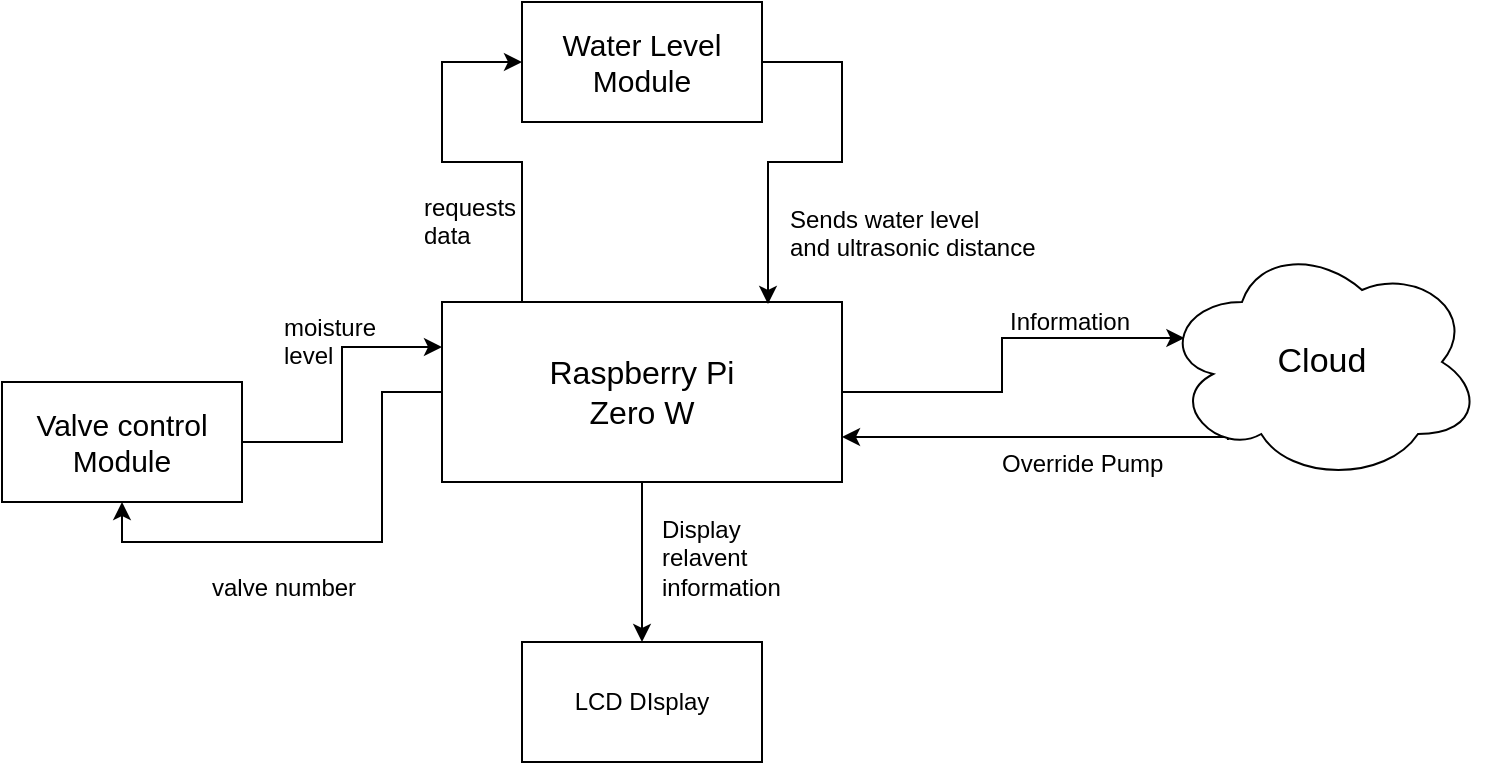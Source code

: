 <mxfile version="12.1.0" type="device" pages="1"><diagram id="dKOHIpcfQXcgUnLjmlfB" name="Page-1"><mxGraphModel dx="1092" dy="734" grid="1" gridSize="10" guides="1" tooltips="1" connect="1" arrows="1" fold="1" page="1" pageScale="1" pageWidth="827" pageHeight="1169" math="0" shadow="0"><root><mxCell id="0"/><mxCell id="1" parent="0"/><mxCell id="dI31csWa9MXswbRVK2zu-5" style="edgeStyle=orthogonalEdgeStyle;rounded=0;orthogonalLoop=1;jettySize=auto;html=1;" parent="1" source="dI31csWa9MXswbRVK2zu-1" target="dI31csWa9MXswbRVK2zu-2" edge="1"><mxGeometry relative="1" as="geometry"/></mxCell><mxCell id="dI31csWa9MXswbRVK2zu-9" style="edgeStyle=orthogonalEdgeStyle;rounded=0;orthogonalLoop=1;jettySize=auto;html=1;entryX=0;entryY=0.5;entryDx=0;entryDy=0;" parent="1" source="dI31csWa9MXswbRVK2zu-1" target="dI31csWa9MXswbRVK2zu-8" edge="1"><mxGeometry relative="1" as="geometry"><Array as="points"><mxPoint x="320" y="160"/><mxPoint x="280" y="160"/><mxPoint x="280" y="110"/></Array></mxGeometry></mxCell><mxCell id="dI31csWa9MXswbRVK2zu-16" style="edgeStyle=orthogonalEdgeStyle;rounded=0;orthogonalLoop=1;jettySize=auto;html=1;entryX=0.07;entryY=0.4;entryDx=0;entryDy=0;entryPerimeter=0;" parent="1" source="dI31csWa9MXswbRVK2zu-1" target="dI31csWa9MXswbRVK2zu-15" edge="1"><mxGeometry relative="1" as="geometry"/></mxCell><mxCell id="rvRcZxf38jefpAKB-5Pm-4" style="edgeStyle=orthogonalEdgeStyle;rounded=0;orthogonalLoop=1;jettySize=auto;html=1;entryX=0.5;entryY=1;entryDx=0;entryDy=0;" edge="1" parent="1" source="dI31csWa9MXswbRVK2zu-1" target="rvRcZxf38jefpAKB-5Pm-1"><mxGeometry relative="1" as="geometry"><Array as="points"><mxPoint x="250" y="275"/><mxPoint x="250" y="350"/><mxPoint x="120" y="350"/></Array></mxGeometry></mxCell><mxCell id="dI31csWa9MXswbRVK2zu-1" value="&lt;span style=&quot;font-size: 16px&quot;&gt;Raspberry Pi&lt;br&gt;Zero W&lt;br&gt;&lt;/span&gt;" style="rounded=0;whiteSpace=wrap;html=1;" parent="1" vertex="1"><mxGeometry x="280" y="230" width="200" height="90" as="geometry"/></mxCell><mxCell id="dI31csWa9MXswbRVK2zu-2" value="LCD DIsplay" style="rounded=0;whiteSpace=wrap;html=1;" parent="1" vertex="1"><mxGeometry x="320" y="400" width="120" height="60" as="geometry"/></mxCell><mxCell id="dI31csWa9MXswbRVK2zu-10" style="edgeStyle=orthogonalEdgeStyle;rounded=0;orthogonalLoop=1;jettySize=auto;html=1;entryX=0.815;entryY=0.011;entryDx=0;entryDy=0;entryPerimeter=0;" parent="1" source="dI31csWa9MXswbRVK2zu-8" target="dI31csWa9MXswbRVK2zu-1" edge="1"><mxGeometry relative="1" as="geometry"><Array as="points"><mxPoint x="480" y="110"/><mxPoint x="480" y="160"/><mxPoint x="443" y="160"/></Array></mxGeometry></mxCell><mxCell id="dI31csWa9MXswbRVK2zu-8" value="&lt;font style=&quot;font-size: 15px&quot;&gt;Water Level Module&lt;/font&gt;" style="rounded=0;whiteSpace=wrap;html=1;" parent="1" vertex="1"><mxGeometry x="320" y="80" width="120" height="60" as="geometry"/></mxCell><mxCell id="dI31csWa9MXswbRVK2zu-12" value="Display&lt;br&gt;relavent&lt;br&gt;information" style="text;html=1;resizable=0;points=[];autosize=1;align=left;verticalAlign=top;spacingTop=-4;" parent="1" vertex="1"><mxGeometry x="388" y="334" width="70" height="40" as="geometry"/></mxCell><mxCell id="dI31csWa9MXswbRVK2zu-13" value="requests&lt;br&gt;data" style="text;html=1;resizable=0;points=[];autosize=1;align=left;verticalAlign=top;spacingTop=-4;" parent="1" vertex="1"><mxGeometry x="269" y="173" width="60" height="30" as="geometry"/></mxCell><mxCell id="dI31csWa9MXswbRVK2zu-14" value="Sends water level&lt;br&gt;and ultrasonic distance" style="text;html=1;resizable=0;points=[];autosize=1;align=left;verticalAlign=top;spacingTop=-4;" parent="1" vertex="1"><mxGeometry x="452" y="179" width="140" height="30" as="geometry"/></mxCell><mxCell id="dI31csWa9MXswbRVK2zu-17" style="edgeStyle=orthogonalEdgeStyle;rounded=0;orthogonalLoop=1;jettySize=auto;html=1;entryX=1;entryY=0.75;entryDx=0;entryDy=0;exitX=0.206;exitY=0.825;exitDx=0;exitDy=0;exitPerimeter=0;" parent="1" source="dI31csWa9MXswbRVK2zu-15" target="dI31csWa9MXswbRVK2zu-1" edge="1"><mxGeometry relative="1" as="geometry"><Array as="points"><mxPoint x="673" y="298"/></Array></mxGeometry></mxCell><mxCell id="dI31csWa9MXswbRVK2zu-15" value="&lt;font style=&quot;font-size: 17px&quot;&gt;Cloud&lt;/font&gt;" style="ellipse;shape=cloud;whiteSpace=wrap;html=1;" parent="1" vertex="1"><mxGeometry x="640" y="200" width="160" height="120" as="geometry"/></mxCell><mxCell id="dI31csWa9MXswbRVK2zu-18" value="Information" style="text;html=1;resizable=0;points=[];autosize=1;align=left;verticalAlign=top;spacingTop=-4;" parent="1" vertex="1"><mxGeometry x="562" y="230" width="80" height="20" as="geometry"/></mxCell><mxCell id="dI31csWa9MXswbRVK2zu-19" value="Override Pump" style="text;html=1;resizable=0;points=[];autosize=1;align=left;verticalAlign=top;spacingTop=-4;" parent="1" vertex="1"><mxGeometry x="558" y="301" width="100" height="20" as="geometry"/></mxCell><mxCell id="rvRcZxf38jefpAKB-5Pm-2" style="edgeStyle=orthogonalEdgeStyle;rounded=0;orthogonalLoop=1;jettySize=auto;html=1;entryX=0;entryY=0.25;entryDx=0;entryDy=0;" edge="1" parent="1" source="rvRcZxf38jefpAKB-5Pm-1" target="dI31csWa9MXswbRVK2zu-1"><mxGeometry relative="1" as="geometry"/></mxCell><mxCell id="rvRcZxf38jefpAKB-5Pm-1" value="&lt;font style=&quot;font-size: 15px&quot;&gt;Valve control&lt;br&gt;Module&lt;br&gt;&lt;/font&gt;" style="rounded=0;whiteSpace=wrap;html=1;" vertex="1" parent="1"><mxGeometry x="60" y="270" width="120" height="60" as="geometry"/></mxCell><mxCell id="rvRcZxf38jefpAKB-5Pm-3" value="moisture&lt;br&gt;level" style="text;html=1;resizable=0;points=[];autosize=1;align=left;verticalAlign=top;spacingTop=-4;" vertex="1" parent="1"><mxGeometry x="199" y="233" width="60" height="30" as="geometry"/></mxCell><mxCell id="rvRcZxf38jefpAKB-5Pm-5" value="valve number" style="text;html=1;resizable=0;points=[];autosize=1;align=left;verticalAlign=top;spacingTop=-4;" vertex="1" parent="1"><mxGeometry x="163" y="363" width="90" height="20" as="geometry"/></mxCell></root></mxGraphModel></diagram></mxfile>